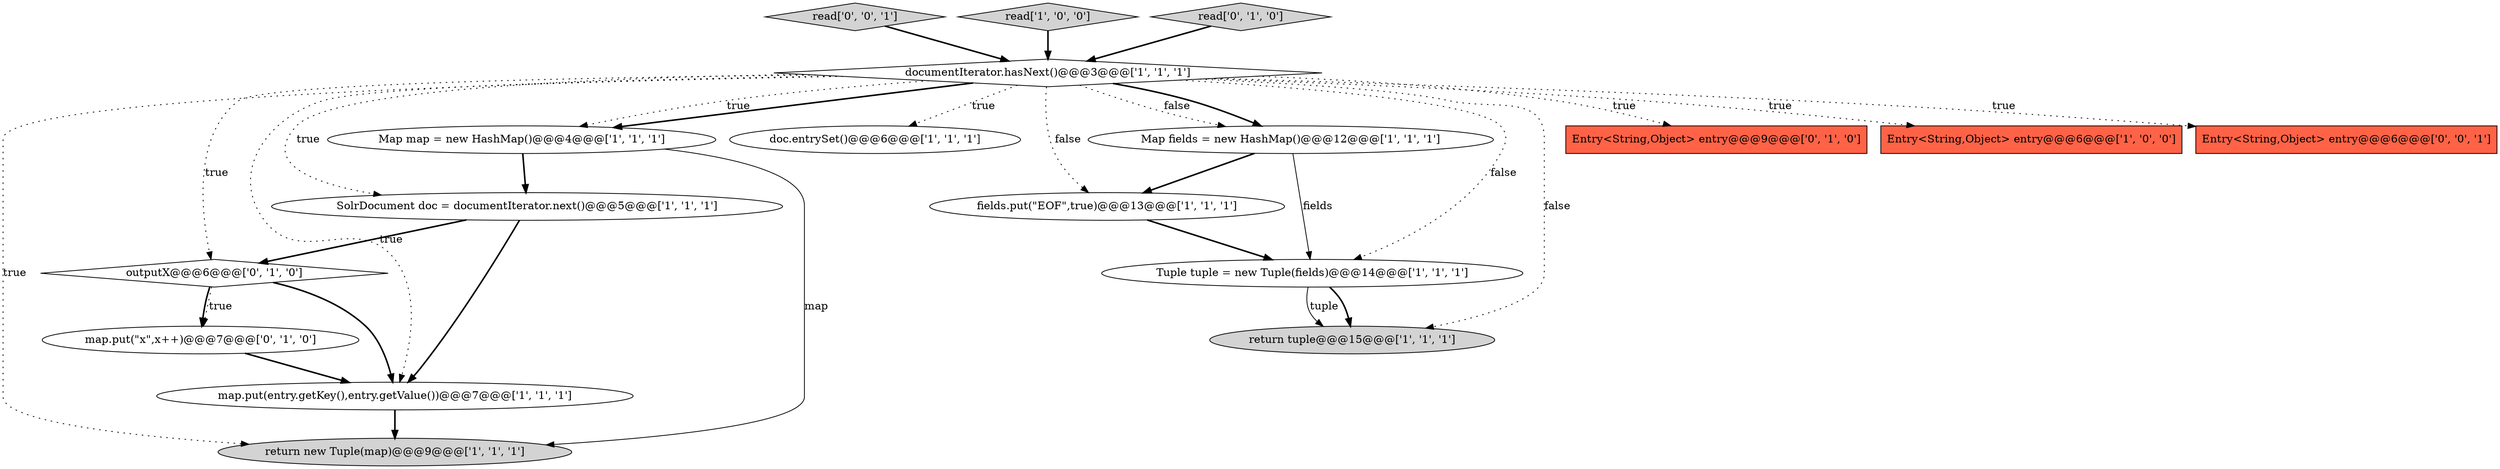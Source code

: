 digraph {
2 [style = filled, label = "return new Tuple(map)@@@9@@@['1', '1', '1']", fillcolor = lightgray, shape = ellipse image = "AAA0AAABBB1BBB"];
1 [style = filled, label = "documentIterator.hasNext()@@@3@@@['1', '1', '1']", fillcolor = white, shape = diamond image = "AAA0AAABBB1BBB"];
6 [style = filled, label = "doc.entrySet()@@@6@@@['1', '1', '1']", fillcolor = white, shape = ellipse image = "AAA0AAABBB1BBB"];
11 [style = filled, label = "map.put(entry.getKey(),entry.getValue())@@@7@@@['1', '1', '1']", fillcolor = white, shape = ellipse image = "AAA0AAABBB1BBB"];
8 [style = filled, label = "return tuple@@@15@@@['1', '1', '1']", fillcolor = lightgray, shape = ellipse image = "AAA0AAABBB1BBB"];
12 [style = filled, label = "outputX@@@6@@@['0', '1', '0']", fillcolor = white, shape = diamond image = "AAA1AAABBB2BBB"];
7 [style = filled, label = "Map fields = new HashMap()@@@12@@@['1', '1', '1']", fillcolor = white, shape = ellipse image = "AAA0AAABBB1BBB"];
10 [style = filled, label = "SolrDocument doc = documentIterator.next()@@@5@@@['1', '1', '1']", fillcolor = white, shape = ellipse image = "AAA0AAABBB1BBB"];
9 [style = filled, label = "Map map = new HashMap()@@@4@@@['1', '1', '1']", fillcolor = white, shape = ellipse image = "AAA0AAABBB1BBB"];
17 [style = filled, label = "read['0', '0', '1']", fillcolor = lightgray, shape = diamond image = "AAA0AAABBB3BBB"];
4 [style = filled, label = "Tuple tuple = new Tuple(fields)@@@14@@@['1', '1', '1']", fillcolor = white, shape = ellipse image = "AAA0AAABBB1BBB"];
13 [style = filled, label = "Entry<String,Object> entry@@@9@@@['0', '1', '0']", fillcolor = tomato, shape = box image = "AAA0AAABBB2BBB"];
15 [style = filled, label = "map.put(\"x\",x++)@@@7@@@['0', '1', '0']", fillcolor = white, shape = ellipse image = "AAA1AAABBB2BBB"];
5 [style = filled, label = "read['1', '0', '0']", fillcolor = lightgray, shape = diamond image = "AAA0AAABBB1BBB"];
3 [style = filled, label = "fields.put(\"EOF\",true)@@@13@@@['1', '1', '1']", fillcolor = white, shape = ellipse image = "AAA0AAABBB1BBB"];
0 [style = filled, label = "Entry<String,Object> entry@@@6@@@['1', '0', '0']", fillcolor = tomato, shape = box image = "AAA0AAABBB1BBB"];
14 [style = filled, label = "read['0', '1', '0']", fillcolor = lightgray, shape = diamond image = "AAA0AAABBB2BBB"];
16 [style = filled, label = "Entry<String,Object> entry@@@6@@@['0', '0', '1']", fillcolor = tomato, shape = box image = "AAA0AAABBB3BBB"];
1->8 [style = dotted, label="false"];
1->9 [style = bold, label=""];
1->11 [style = dotted, label="true"];
1->9 [style = dotted, label="true"];
1->0 [style = dotted, label="true"];
1->4 [style = dotted, label="false"];
12->15 [style = bold, label=""];
5->1 [style = bold, label=""];
12->15 [style = dotted, label="true"];
10->11 [style = bold, label=""];
4->8 [style = bold, label=""];
7->4 [style = solid, label="fields"];
1->6 [style = dotted, label="true"];
11->2 [style = bold, label=""];
10->12 [style = bold, label=""];
7->3 [style = bold, label=""];
14->1 [style = bold, label=""];
15->11 [style = bold, label=""];
1->13 [style = dotted, label="true"];
4->8 [style = solid, label="tuple"];
1->12 [style = dotted, label="true"];
9->2 [style = solid, label="map"];
1->2 [style = dotted, label="true"];
1->7 [style = dotted, label="false"];
12->11 [style = bold, label=""];
1->7 [style = bold, label=""];
1->3 [style = dotted, label="false"];
1->10 [style = dotted, label="true"];
3->4 [style = bold, label=""];
9->10 [style = bold, label=""];
17->1 [style = bold, label=""];
1->16 [style = dotted, label="true"];
}
